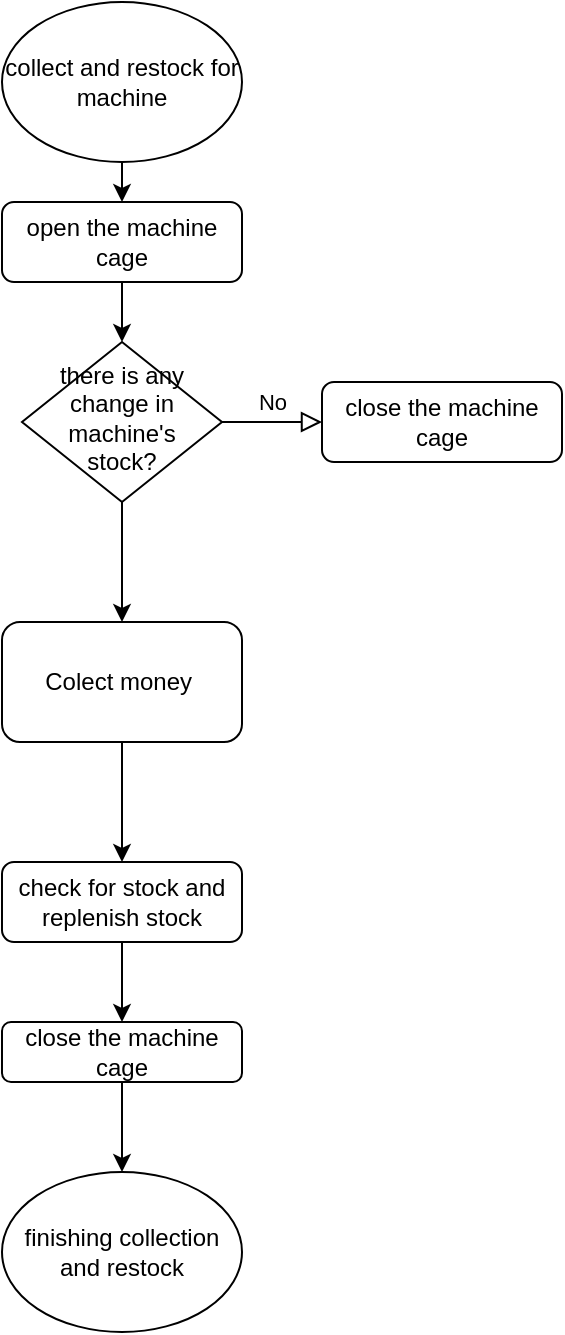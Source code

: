 <mxfile version="20.3.0" type="device"><diagram id="C5RBs43oDa-KdzZeNtuy" name="Page-1"><mxGraphModel dx="1102" dy="929" grid="1" gridSize="10" guides="1" tooltips="1" connect="1" arrows="1" fold="1" page="1" pageScale="1" pageWidth="827" pageHeight="1169" math="0" shadow="0"><root><mxCell id="WIyWlLk6GJQsqaUBKTNV-0"/><mxCell id="WIyWlLk6GJQsqaUBKTNV-1" parent="WIyWlLk6GJQsqaUBKTNV-0"/><mxCell id="MjtNrs0CQ5ubfKMdQjb6-16" value="" style="edgeStyle=orthogonalEdgeStyle;rounded=0;orthogonalLoop=1;jettySize=auto;html=1;" edge="1" parent="WIyWlLk6GJQsqaUBKTNV-1" source="WIyWlLk6GJQsqaUBKTNV-3" target="MjtNrs0CQ5ubfKMdQjb6-15"><mxGeometry relative="1" as="geometry"/></mxCell><mxCell id="WIyWlLk6GJQsqaUBKTNV-3" value="close the machine cage" style="rounded=1;whiteSpace=wrap;html=1;fontSize=12;glass=0;strokeWidth=1;shadow=0;" parent="WIyWlLk6GJQsqaUBKTNV-1" vertex="1"><mxGeometry x="160" y="510" width="120" height="30" as="geometry"/></mxCell><mxCell id="WIyWlLk6GJQsqaUBKTNV-5" value="No" style="edgeStyle=orthogonalEdgeStyle;rounded=0;html=1;jettySize=auto;orthogonalLoop=1;fontSize=11;endArrow=block;endFill=0;endSize=8;strokeWidth=1;shadow=0;labelBackgroundColor=none;" parent="WIyWlLk6GJQsqaUBKTNV-1" source="WIyWlLk6GJQsqaUBKTNV-6" target="WIyWlLk6GJQsqaUBKTNV-7" edge="1"><mxGeometry y="10" relative="1" as="geometry"><mxPoint as="offset"/></mxGeometry></mxCell><mxCell id="MjtNrs0CQ5ubfKMdQjb6-11" value="" style="edgeStyle=orthogonalEdgeStyle;rounded=0;orthogonalLoop=1;jettySize=auto;html=1;" edge="1" parent="WIyWlLk6GJQsqaUBKTNV-1" source="WIyWlLk6GJQsqaUBKTNV-6" target="WIyWlLk6GJQsqaUBKTNV-12"><mxGeometry relative="1" as="geometry"/></mxCell><mxCell id="WIyWlLk6GJQsqaUBKTNV-6" value="there is any change in machine's stock?" style="rhombus;whiteSpace=wrap;html=1;shadow=0;fontFamily=Helvetica;fontSize=12;align=center;strokeWidth=1;spacing=6;spacingTop=-4;" parent="WIyWlLk6GJQsqaUBKTNV-1" vertex="1"><mxGeometry x="170" y="170" width="100" height="80" as="geometry"/></mxCell><mxCell id="WIyWlLk6GJQsqaUBKTNV-7" value="close the machine cage" style="rounded=1;whiteSpace=wrap;html=1;fontSize=12;glass=0;strokeWidth=1;shadow=0;" parent="WIyWlLk6GJQsqaUBKTNV-1" vertex="1"><mxGeometry x="320" y="190" width="120" height="40" as="geometry"/></mxCell><mxCell id="MjtNrs0CQ5ubfKMdQjb6-14" value="" style="edgeStyle=orthogonalEdgeStyle;rounded=0;orthogonalLoop=1;jettySize=auto;html=1;" edge="1" parent="WIyWlLk6GJQsqaUBKTNV-1" source="WIyWlLk6GJQsqaUBKTNV-11" target="WIyWlLk6GJQsqaUBKTNV-3"><mxGeometry relative="1" as="geometry"/></mxCell><mxCell id="WIyWlLk6GJQsqaUBKTNV-11" value="check for stock and replenish stock" style="rounded=1;whiteSpace=wrap;html=1;fontSize=12;glass=0;strokeWidth=1;shadow=0;" parent="WIyWlLk6GJQsqaUBKTNV-1" vertex="1"><mxGeometry x="160" y="430" width="120" height="40" as="geometry"/></mxCell><mxCell id="MjtNrs0CQ5ubfKMdQjb6-13" value="" style="edgeStyle=orthogonalEdgeStyle;rounded=0;orthogonalLoop=1;jettySize=auto;html=1;" edge="1" parent="WIyWlLk6GJQsqaUBKTNV-1" source="WIyWlLk6GJQsqaUBKTNV-12" target="WIyWlLk6GJQsqaUBKTNV-11"><mxGeometry relative="1" as="geometry"/></mxCell><mxCell id="WIyWlLk6GJQsqaUBKTNV-12" value="Colect money&amp;nbsp;" style="rounded=1;whiteSpace=wrap;html=1;fontSize=12;glass=0;strokeWidth=1;shadow=0;" parent="WIyWlLk6GJQsqaUBKTNV-1" vertex="1"><mxGeometry x="160" y="310" width="120" height="60" as="geometry"/></mxCell><mxCell id="MjtNrs0CQ5ubfKMdQjb6-5" value="" style="edgeStyle=orthogonalEdgeStyle;rounded=0;orthogonalLoop=1;jettySize=auto;html=1;" edge="1" parent="WIyWlLk6GJQsqaUBKTNV-1" source="MjtNrs0CQ5ubfKMdQjb6-1"><mxGeometry relative="1" as="geometry"><mxPoint x="220" y="100" as="targetPoint"/></mxGeometry></mxCell><mxCell id="MjtNrs0CQ5ubfKMdQjb6-1" value="collect and restock for machine" style="ellipse;whiteSpace=wrap;html=1;" vertex="1" parent="WIyWlLk6GJQsqaUBKTNV-1"><mxGeometry x="160" width="120" height="80" as="geometry"/></mxCell><mxCell id="MjtNrs0CQ5ubfKMdQjb6-9" value="" style="edgeStyle=orthogonalEdgeStyle;rounded=0;orthogonalLoop=1;jettySize=auto;html=1;" edge="1" parent="WIyWlLk6GJQsqaUBKTNV-1" source="MjtNrs0CQ5ubfKMdQjb6-8" target="WIyWlLk6GJQsqaUBKTNV-6"><mxGeometry relative="1" as="geometry"/></mxCell><mxCell id="MjtNrs0CQ5ubfKMdQjb6-8" value="open the machine cage" style="rounded=1;whiteSpace=wrap;html=1;" vertex="1" parent="WIyWlLk6GJQsqaUBKTNV-1"><mxGeometry x="160" y="100" width="120" height="40" as="geometry"/></mxCell><mxCell id="MjtNrs0CQ5ubfKMdQjb6-15" value="finishing collection and restock" style="ellipse;whiteSpace=wrap;html=1;" vertex="1" parent="WIyWlLk6GJQsqaUBKTNV-1"><mxGeometry x="160" y="585" width="120" height="80" as="geometry"/></mxCell></root></mxGraphModel></diagram></mxfile>